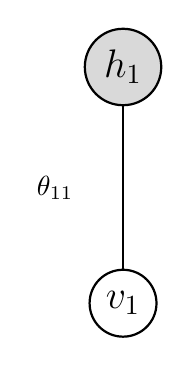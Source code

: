 \begin{tikzpicture}[auto, node distance=3cm, thick, 
                    main node/.style= {circle,
                      fill=gray!30,
                      draw,
                      font=\sffamily\Large\bfseries}]

  \node[main node] (1) {$h_1$};
  \node[main node] (2) [below of=1, fill=white] {$v_1$};
  
  \path
    (1) edge node [left=.5cm] {$\theta_{11}$} (2);
\end{tikzpicture}